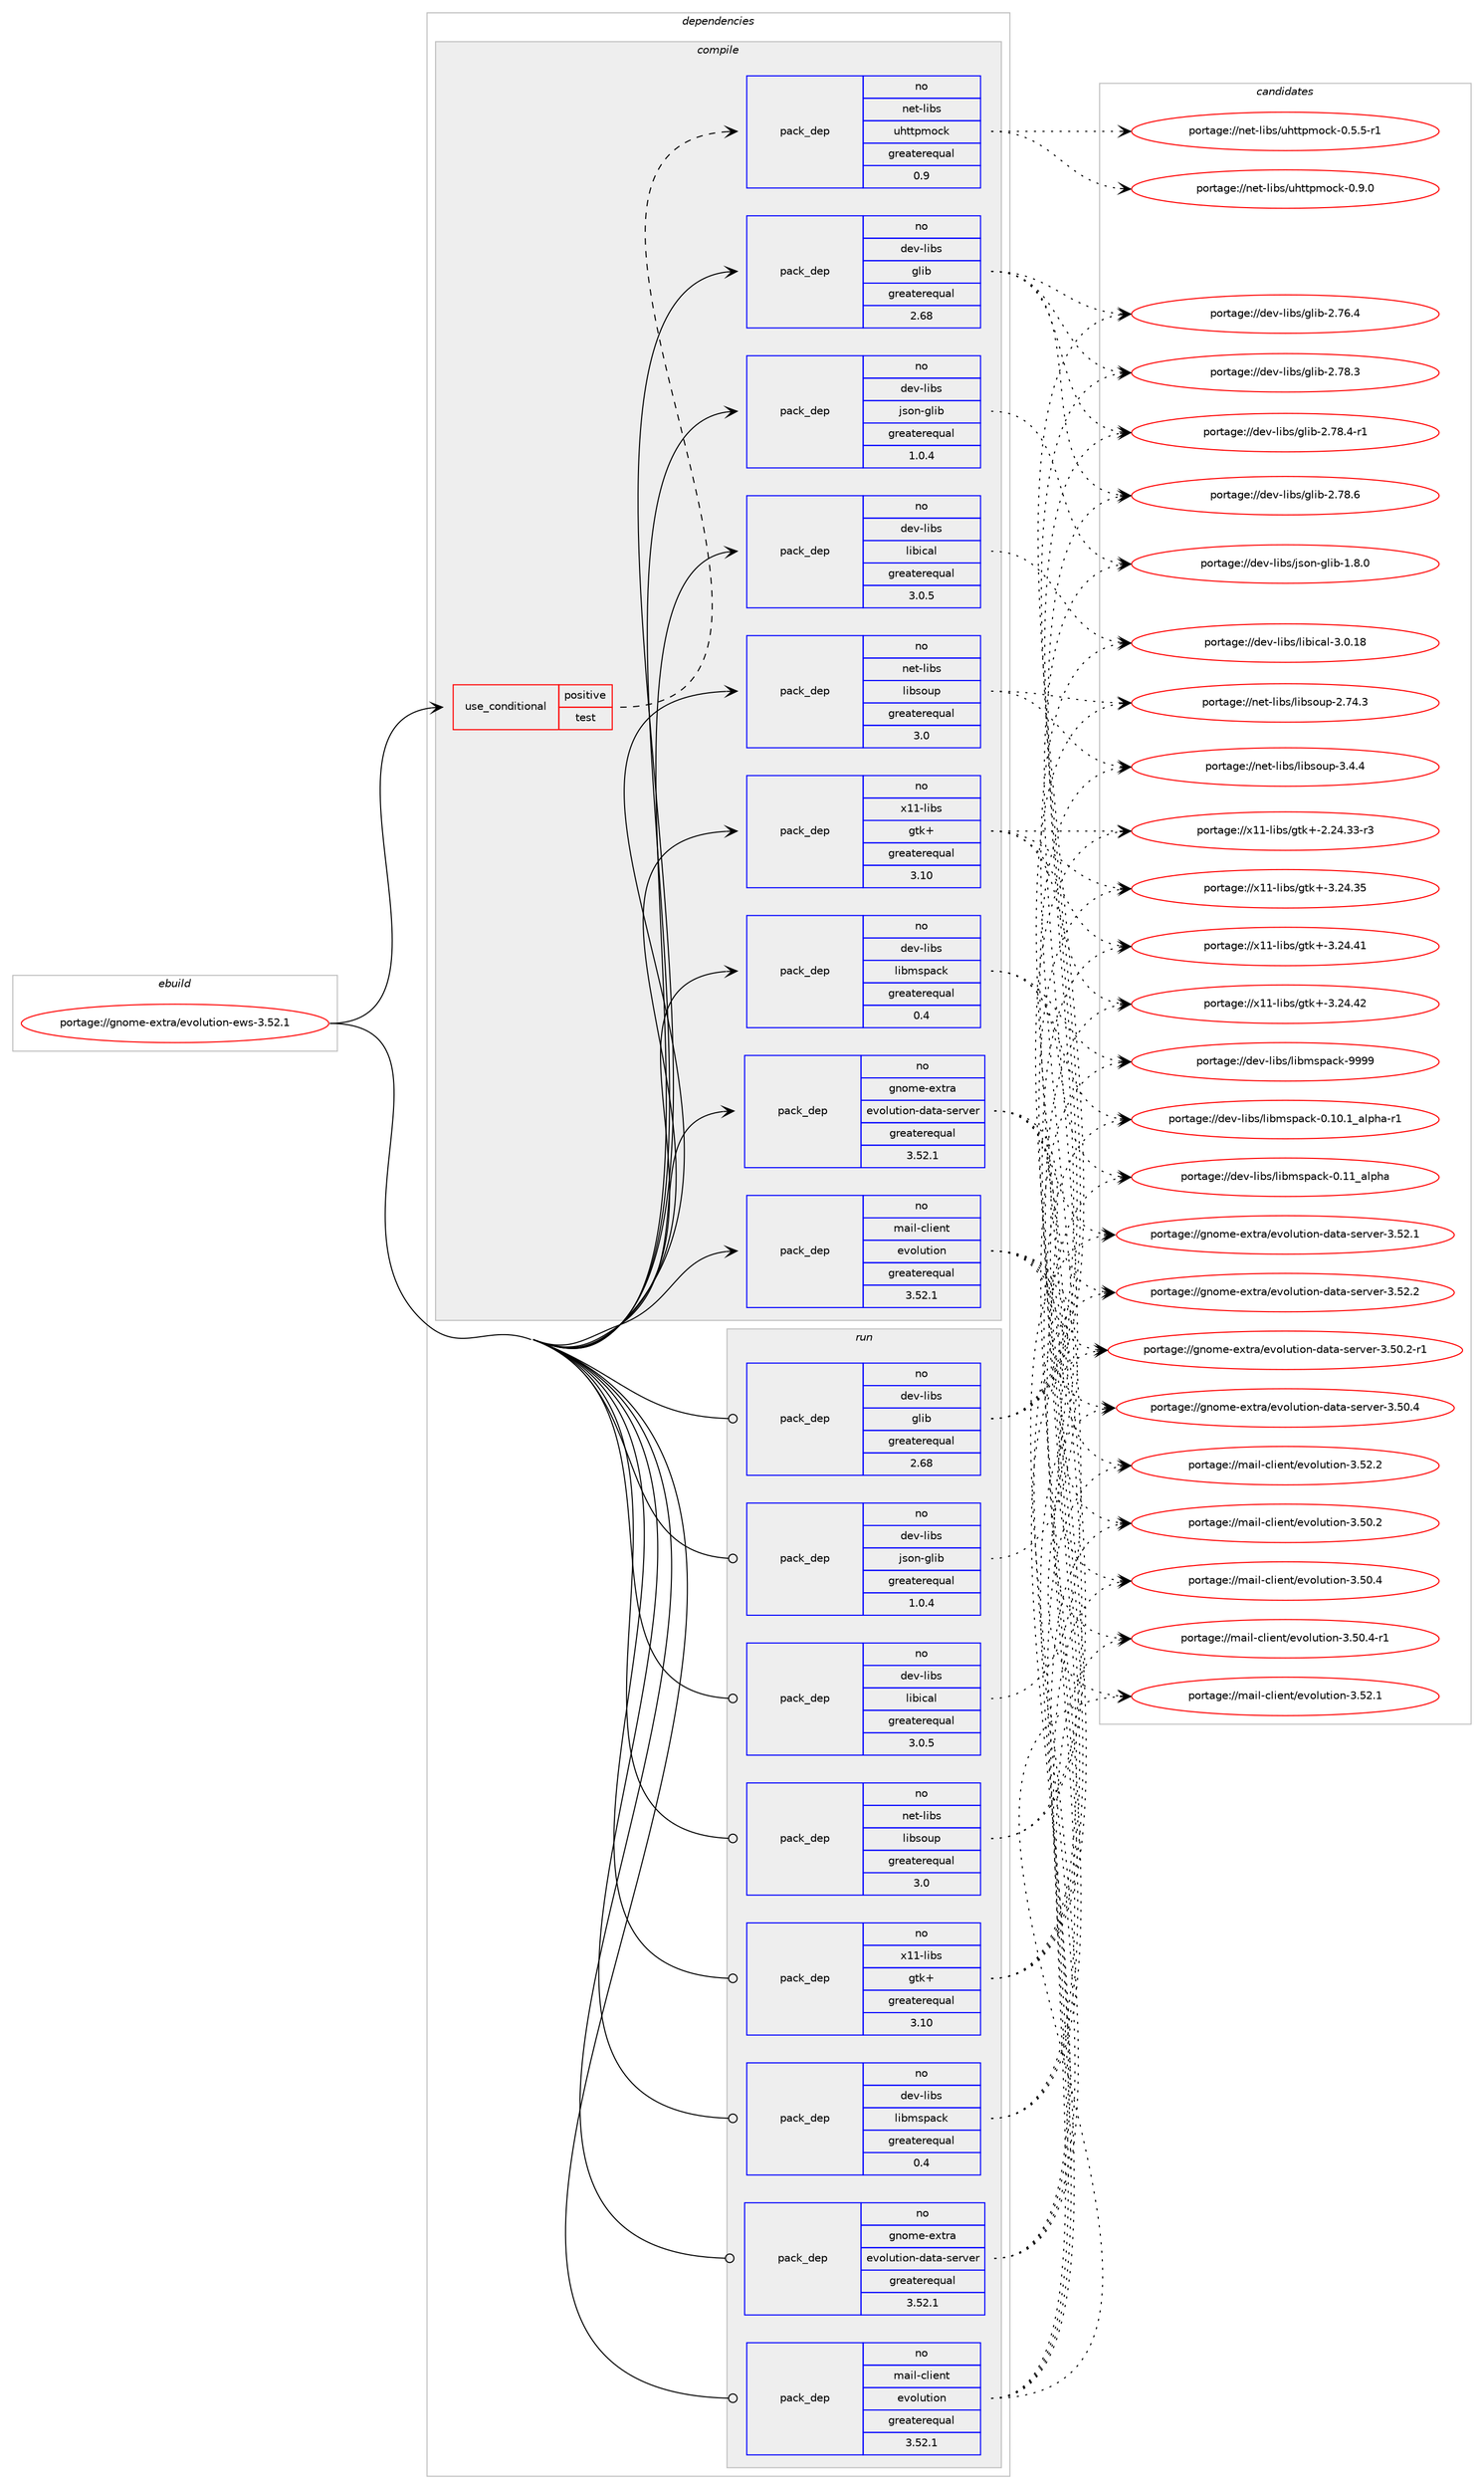 digraph prolog {

# *************
# Graph options
# *************

newrank=true;
concentrate=true;
compound=true;
graph [rankdir=LR,fontname=Helvetica,fontsize=10,ranksep=1.5];#, ranksep=2.5, nodesep=0.2];
edge  [arrowhead=vee];
node  [fontname=Helvetica,fontsize=10];

# **********
# The ebuild
# **********

subgraph cluster_leftcol {
color=gray;
rank=same;
label=<<i>ebuild</i>>;
id [label="portage://gnome-extra/evolution-ews-3.52.1", color=red, width=4, href="../gnome-extra/evolution-ews-3.52.1.svg"];
}

# ****************
# The dependencies
# ****************

subgraph cluster_midcol {
color=gray;
label=<<i>dependencies</i>>;
subgraph cluster_compile {
fillcolor="#eeeeee";
style=filled;
label=<<i>compile</i>>;
subgraph cond64222 {
dependency119492 [label=<<TABLE BORDER="0" CELLBORDER="1" CELLSPACING="0" CELLPADDING="4"><TR><TD ROWSPAN="3" CELLPADDING="10">use_conditional</TD></TR><TR><TD>positive</TD></TR><TR><TD>test</TD></TR></TABLE>>, shape=none, color=red];
subgraph pack53751 {
dependency119493 [label=<<TABLE BORDER="0" CELLBORDER="1" CELLSPACING="0" CELLPADDING="4" WIDTH="220"><TR><TD ROWSPAN="6" CELLPADDING="30">pack_dep</TD></TR><TR><TD WIDTH="110">no</TD></TR><TR><TD>net-libs</TD></TR><TR><TD>uhttpmock</TD></TR><TR><TD>greaterequal</TD></TR><TR><TD>0.9</TD></TR></TABLE>>, shape=none, color=blue];
}
dependency119492:e -> dependency119493:w [weight=20,style="dashed",arrowhead="vee"];
}
id:e -> dependency119492:w [weight=20,style="solid",arrowhead="vee"];
# *** BEGIN UNKNOWN DEPENDENCY TYPE (TODO) ***
# id -> package_dependency(portage://gnome-extra/evolution-ews-3.52.1,install,no,dev-db,sqlite,none,[,,],[slot(3)],[])
# *** END UNKNOWN DEPENDENCY TYPE (TODO) ***

subgraph pack53752 {
dependency119494 [label=<<TABLE BORDER="0" CELLBORDER="1" CELLSPACING="0" CELLPADDING="4" WIDTH="220"><TR><TD ROWSPAN="6" CELLPADDING="30">pack_dep</TD></TR><TR><TD WIDTH="110">no</TD></TR><TR><TD>dev-libs</TD></TR><TR><TD>glib</TD></TR><TR><TD>greaterequal</TD></TR><TR><TD>2.68</TD></TR></TABLE>>, shape=none, color=blue];
}
id:e -> dependency119494:w [weight=20,style="solid",arrowhead="vee"];
subgraph pack53753 {
dependency119495 [label=<<TABLE BORDER="0" CELLBORDER="1" CELLSPACING="0" CELLPADDING="4" WIDTH="220"><TR><TD ROWSPAN="6" CELLPADDING="30">pack_dep</TD></TR><TR><TD WIDTH="110">no</TD></TR><TR><TD>dev-libs</TD></TR><TR><TD>json-glib</TD></TR><TR><TD>greaterequal</TD></TR><TR><TD>1.0.4</TD></TR></TABLE>>, shape=none, color=blue];
}
id:e -> dependency119495:w [weight=20,style="solid",arrowhead="vee"];
subgraph pack53754 {
dependency119496 [label=<<TABLE BORDER="0" CELLBORDER="1" CELLSPACING="0" CELLPADDING="4" WIDTH="220"><TR><TD ROWSPAN="6" CELLPADDING="30">pack_dep</TD></TR><TR><TD WIDTH="110">no</TD></TR><TR><TD>dev-libs</TD></TR><TR><TD>libical</TD></TR><TR><TD>greaterequal</TD></TR><TR><TD>3.0.5</TD></TR></TABLE>>, shape=none, color=blue];
}
id:e -> dependency119496:w [weight=20,style="solid",arrowhead="vee"];
subgraph pack53755 {
dependency119497 [label=<<TABLE BORDER="0" CELLBORDER="1" CELLSPACING="0" CELLPADDING="4" WIDTH="220"><TR><TD ROWSPAN="6" CELLPADDING="30">pack_dep</TD></TR><TR><TD WIDTH="110">no</TD></TR><TR><TD>dev-libs</TD></TR><TR><TD>libmspack</TD></TR><TR><TD>greaterequal</TD></TR><TR><TD>0.4</TD></TR></TABLE>>, shape=none, color=blue];
}
id:e -> dependency119497:w [weight=20,style="solid",arrowhead="vee"];
# *** BEGIN UNKNOWN DEPENDENCY TYPE (TODO) ***
# id -> package_dependency(portage://gnome-extra/evolution-ews-3.52.1,install,no,dev-libs,libxml2,none,[,,],[slot(2)],[])
# *** END UNKNOWN DEPENDENCY TYPE (TODO) ***

subgraph pack53756 {
dependency119498 [label=<<TABLE BORDER="0" CELLBORDER="1" CELLSPACING="0" CELLPADDING="4" WIDTH="220"><TR><TD ROWSPAN="6" CELLPADDING="30">pack_dep</TD></TR><TR><TD WIDTH="110">no</TD></TR><TR><TD>gnome-extra</TD></TR><TR><TD>evolution-data-server</TD></TR><TR><TD>greaterequal</TD></TR><TR><TD>3.52.1</TD></TR></TABLE>>, shape=none, color=blue];
}
id:e -> dependency119498:w [weight=20,style="solid",arrowhead="vee"];
subgraph pack53757 {
dependency119499 [label=<<TABLE BORDER="0" CELLBORDER="1" CELLSPACING="0" CELLPADDING="4" WIDTH="220"><TR><TD ROWSPAN="6" CELLPADDING="30">pack_dep</TD></TR><TR><TD WIDTH="110">no</TD></TR><TR><TD>mail-client</TD></TR><TR><TD>evolution</TD></TR><TR><TD>greaterequal</TD></TR><TR><TD>3.52.1</TD></TR></TABLE>>, shape=none, color=blue];
}
id:e -> dependency119499:w [weight=20,style="solid",arrowhead="vee"];
subgraph pack53758 {
dependency119500 [label=<<TABLE BORDER="0" CELLBORDER="1" CELLSPACING="0" CELLPADDING="4" WIDTH="220"><TR><TD ROWSPAN="6" CELLPADDING="30">pack_dep</TD></TR><TR><TD WIDTH="110">no</TD></TR><TR><TD>net-libs</TD></TR><TR><TD>libsoup</TD></TR><TR><TD>greaterequal</TD></TR><TR><TD>3.0</TD></TR></TABLE>>, shape=none, color=blue];
}
id:e -> dependency119500:w [weight=20,style="solid",arrowhead="vee"];
subgraph pack53759 {
dependency119501 [label=<<TABLE BORDER="0" CELLBORDER="1" CELLSPACING="0" CELLPADDING="4" WIDTH="220"><TR><TD ROWSPAN="6" CELLPADDING="30">pack_dep</TD></TR><TR><TD WIDTH="110">no</TD></TR><TR><TD>x11-libs</TD></TR><TR><TD>gtk+</TD></TR><TR><TD>greaterequal</TD></TR><TR><TD>3.10</TD></TR></TABLE>>, shape=none, color=blue];
}
id:e -> dependency119501:w [weight=20,style="solid",arrowhead="vee"];
}
subgraph cluster_compileandrun {
fillcolor="#eeeeee";
style=filled;
label=<<i>compile and run</i>>;
}
subgraph cluster_run {
fillcolor="#eeeeee";
style=filled;
label=<<i>run</i>>;
# *** BEGIN UNKNOWN DEPENDENCY TYPE (TODO) ***
# id -> package_dependency(portage://gnome-extra/evolution-ews-3.52.1,run,no,dev-db,sqlite,none,[,,],[slot(3)],[])
# *** END UNKNOWN DEPENDENCY TYPE (TODO) ***

subgraph pack53760 {
dependency119502 [label=<<TABLE BORDER="0" CELLBORDER="1" CELLSPACING="0" CELLPADDING="4" WIDTH="220"><TR><TD ROWSPAN="6" CELLPADDING="30">pack_dep</TD></TR><TR><TD WIDTH="110">no</TD></TR><TR><TD>dev-libs</TD></TR><TR><TD>glib</TD></TR><TR><TD>greaterequal</TD></TR><TR><TD>2.68</TD></TR></TABLE>>, shape=none, color=blue];
}
id:e -> dependency119502:w [weight=20,style="solid",arrowhead="odot"];
subgraph pack53761 {
dependency119503 [label=<<TABLE BORDER="0" CELLBORDER="1" CELLSPACING="0" CELLPADDING="4" WIDTH="220"><TR><TD ROWSPAN="6" CELLPADDING="30">pack_dep</TD></TR><TR><TD WIDTH="110">no</TD></TR><TR><TD>dev-libs</TD></TR><TR><TD>json-glib</TD></TR><TR><TD>greaterequal</TD></TR><TR><TD>1.0.4</TD></TR></TABLE>>, shape=none, color=blue];
}
id:e -> dependency119503:w [weight=20,style="solid",arrowhead="odot"];
subgraph pack53762 {
dependency119504 [label=<<TABLE BORDER="0" CELLBORDER="1" CELLSPACING="0" CELLPADDING="4" WIDTH="220"><TR><TD ROWSPAN="6" CELLPADDING="30">pack_dep</TD></TR><TR><TD WIDTH="110">no</TD></TR><TR><TD>dev-libs</TD></TR><TR><TD>libical</TD></TR><TR><TD>greaterequal</TD></TR><TR><TD>3.0.5</TD></TR></TABLE>>, shape=none, color=blue];
}
id:e -> dependency119504:w [weight=20,style="solid",arrowhead="odot"];
subgraph pack53763 {
dependency119505 [label=<<TABLE BORDER="0" CELLBORDER="1" CELLSPACING="0" CELLPADDING="4" WIDTH="220"><TR><TD ROWSPAN="6" CELLPADDING="30">pack_dep</TD></TR><TR><TD WIDTH="110">no</TD></TR><TR><TD>dev-libs</TD></TR><TR><TD>libmspack</TD></TR><TR><TD>greaterequal</TD></TR><TR><TD>0.4</TD></TR></TABLE>>, shape=none, color=blue];
}
id:e -> dependency119505:w [weight=20,style="solid",arrowhead="odot"];
# *** BEGIN UNKNOWN DEPENDENCY TYPE (TODO) ***
# id -> package_dependency(portage://gnome-extra/evolution-ews-3.52.1,run,no,dev-libs,libxml2,none,[,,],[slot(2)],[])
# *** END UNKNOWN DEPENDENCY TYPE (TODO) ***

subgraph pack53764 {
dependency119506 [label=<<TABLE BORDER="0" CELLBORDER="1" CELLSPACING="0" CELLPADDING="4" WIDTH="220"><TR><TD ROWSPAN="6" CELLPADDING="30">pack_dep</TD></TR><TR><TD WIDTH="110">no</TD></TR><TR><TD>gnome-extra</TD></TR><TR><TD>evolution-data-server</TD></TR><TR><TD>greaterequal</TD></TR><TR><TD>3.52.1</TD></TR></TABLE>>, shape=none, color=blue];
}
id:e -> dependency119506:w [weight=20,style="solid",arrowhead="odot"];
subgraph pack53765 {
dependency119507 [label=<<TABLE BORDER="0" CELLBORDER="1" CELLSPACING="0" CELLPADDING="4" WIDTH="220"><TR><TD ROWSPAN="6" CELLPADDING="30">pack_dep</TD></TR><TR><TD WIDTH="110">no</TD></TR><TR><TD>mail-client</TD></TR><TR><TD>evolution</TD></TR><TR><TD>greaterequal</TD></TR><TR><TD>3.52.1</TD></TR></TABLE>>, shape=none, color=blue];
}
id:e -> dependency119507:w [weight=20,style="solid",arrowhead="odot"];
subgraph pack53766 {
dependency119508 [label=<<TABLE BORDER="0" CELLBORDER="1" CELLSPACING="0" CELLPADDING="4" WIDTH="220"><TR><TD ROWSPAN="6" CELLPADDING="30">pack_dep</TD></TR><TR><TD WIDTH="110">no</TD></TR><TR><TD>net-libs</TD></TR><TR><TD>libsoup</TD></TR><TR><TD>greaterequal</TD></TR><TR><TD>3.0</TD></TR></TABLE>>, shape=none, color=blue];
}
id:e -> dependency119508:w [weight=20,style="solid",arrowhead="odot"];
subgraph pack53767 {
dependency119509 [label=<<TABLE BORDER="0" CELLBORDER="1" CELLSPACING="0" CELLPADDING="4" WIDTH="220"><TR><TD ROWSPAN="6" CELLPADDING="30">pack_dep</TD></TR><TR><TD WIDTH="110">no</TD></TR><TR><TD>x11-libs</TD></TR><TR><TD>gtk+</TD></TR><TR><TD>greaterequal</TD></TR><TR><TD>3.10</TD></TR></TABLE>>, shape=none, color=blue];
}
id:e -> dependency119509:w [weight=20,style="solid",arrowhead="odot"];
}
}

# **************
# The candidates
# **************

subgraph cluster_choices {
rank=same;
color=gray;
label=<<i>candidates</i>>;

subgraph choice53751 {
color=black;
nodesep=1;
choice110101116451081059811547117104116116112109111991074548465346534511449 [label="portage://net-libs/uhttpmock-0.5.5-r1", color=red, width=4,href="../net-libs/uhttpmock-0.5.5-r1.svg"];
choice11010111645108105981154711710411611611210911199107454846574648 [label="portage://net-libs/uhttpmock-0.9.0", color=red, width=4,href="../net-libs/uhttpmock-0.9.0.svg"];
dependency119493:e -> choice110101116451081059811547117104116116112109111991074548465346534511449:w [style=dotted,weight="100"];
dependency119493:e -> choice11010111645108105981154711710411611611210911199107454846574648:w [style=dotted,weight="100"];
}
subgraph choice53752 {
color=black;
nodesep=1;
choice1001011184510810598115471031081059845504655544652 [label="portage://dev-libs/glib-2.76.4", color=red, width=4,href="../dev-libs/glib-2.76.4.svg"];
choice1001011184510810598115471031081059845504655564651 [label="portage://dev-libs/glib-2.78.3", color=red, width=4,href="../dev-libs/glib-2.78.3.svg"];
choice10010111845108105981154710310810598455046555646524511449 [label="portage://dev-libs/glib-2.78.4-r1", color=red, width=4,href="../dev-libs/glib-2.78.4-r1.svg"];
choice1001011184510810598115471031081059845504655564654 [label="portage://dev-libs/glib-2.78.6", color=red, width=4,href="../dev-libs/glib-2.78.6.svg"];
dependency119494:e -> choice1001011184510810598115471031081059845504655544652:w [style=dotted,weight="100"];
dependency119494:e -> choice1001011184510810598115471031081059845504655564651:w [style=dotted,weight="100"];
dependency119494:e -> choice10010111845108105981154710310810598455046555646524511449:w [style=dotted,weight="100"];
dependency119494:e -> choice1001011184510810598115471031081059845504655564654:w [style=dotted,weight="100"];
}
subgraph choice53753 {
color=black;
nodesep=1;
choice1001011184510810598115471061151111104510310810598454946564648 [label="portage://dev-libs/json-glib-1.8.0", color=red, width=4,href="../dev-libs/json-glib-1.8.0.svg"];
dependency119495:e -> choice1001011184510810598115471061151111104510310810598454946564648:w [style=dotted,weight="100"];
}
subgraph choice53754 {
color=black;
nodesep=1;
choice10010111845108105981154710810598105999710845514648464956 [label="portage://dev-libs/libical-3.0.18", color=red, width=4,href="../dev-libs/libical-3.0.18.svg"];
dependency119496:e -> choice10010111845108105981154710810598105999710845514648464956:w [style=dotted,weight="100"];
}
subgraph choice53755 {
color=black;
nodesep=1;
choice100101118451081059811547108105981091151129799107454846494846499597108112104974511449 [label="portage://dev-libs/libmspack-0.10.1_alpha-r1", color=red, width=4,href="../dev-libs/libmspack-0.10.1_alpha-r1.svg"];
choice1001011184510810598115471081059810911511297991074548464949959710811210497 [label="portage://dev-libs/libmspack-0.11_alpha", color=red, width=4,href="../dev-libs/libmspack-0.11_alpha.svg"];
choice1001011184510810598115471081059810911511297991074557575757 [label="portage://dev-libs/libmspack-9999", color=red, width=4,href="../dev-libs/libmspack-9999.svg"];
dependency119497:e -> choice100101118451081059811547108105981091151129799107454846494846499597108112104974511449:w [style=dotted,weight="100"];
dependency119497:e -> choice1001011184510810598115471081059810911511297991074548464949959710811210497:w [style=dotted,weight="100"];
dependency119497:e -> choice1001011184510810598115471081059810911511297991074557575757:w [style=dotted,weight="100"];
}
subgraph choice53756 {
color=black;
nodesep=1;
choice10311011110910145101120116114974710111811110811711610511111045100971169745115101114118101114455146534846504511449 [label="portage://gnome-extra/evolution-data-server-3.50.2-r1", color=red, width=4,href="../gnome-extra/evolution-data-server-3.50.2-r1.svg"];
choice1031101111091014510112011611497471011181111081171161051111104510097116974511510111411810111445514653484652 [label="portage://gnome-extra/evolution-data-server-3.50.4", color=red, width=4,href="../gnome-extra/evolution-data-server-3.50.4.svg"];
choice1031101111091014510112011611497471011181111081171161051111104510097116974511510111411810111445514653504649 [label="portage://gnome-extra/evolution-data-server-3.52.1", color=red, width=4,href="../gnome-extra/evolution-data-server-3.52.1.svg"];
choice1031101111091014510112011611497471011181111081171161051111104510097116974511510111411810111445514653504650 [label="portage://gnome-extra/evolution-data-server-3.52.2", color=red, width=4,href="../gnome-extra/evolution-data-server-3.52.2.svg"];
dependency119498:e -> choice10311011110910145101120116114974710111811110811711610511111045100971169745115101114118101114455146534846504511449:w [style=dotted,weight="100"];
dependency119498:e -> choice1031101111091014510112011611497471011181111081171161051111104510097116974511510111411810111445514653484652:w [style=dotted,weight="100"];
dependency119498:e -> choice1031101111091014510112011611497471011181111081171161051111104510097116974511510111411810111445514653504649:w [style=dotted,weight="100"];
dependency119498:e -> choice1031101111091014510112011611497471011181111081171161051111104510097116974511510111411810111445514653504650:w [style=dotted,weight="100"];
}
subgraph choice53757 {
color=black;
nodesep=1;
choice1099710510845991081051011101164710111811110811711610511111045514653484650 [label="portage://mail-client/evolution-3.50.2", color=red, width=4,href="../mail-client/evolution-3.50.2.svg"];
choice1099710510845991081051011101164710111811110811711610511111045514653484652 [label="portage://mail-client/evolution-3.50.4", color=red, width=4,href="../mail-client/evolution-3.50.4.svg"];
choice10997105108459910810510111011647101118111108117116105111110455146534846524511449 [label="portage://mail-client/evolution-3.50.4-r1", color=red, width=4,href="../mail-client/evolution-3.50.4-r1.svg"];
choice1099710510845991081051011101164710111811110811711610511111045514653504649 [label="portage://mail-client/evolution-3.52.1", color=red, width=4,href="../mail-client/evolution-3.52.1.svg"];
choice1099710510845991081051011101164710111811110811711610511111045514653504650 [label="portage://mail-client/evolution-3.52.2", color=red, width=4,href="../mail-client/evolution-3.52.2.svg"];
dependency119499:e -> choice1099710510845991081051011101164710111811110811711610511111045514653484650:w [style=dotted,weight="100"];
dependency119499:e -> choice1099710510845991081051011101164710111811110811711610511111045514653484652:w [style=dotted,weight="100"];
dependency119499:e -> choice10997105108459910810510111011647101118111108117116105111110455146534846524511449:w [style=dotted,weight="100"];
dependency119499:e -> choice1099710510845991081051011101164710111811110811711610511111045514653504649:w [style=dotted,weight="100"];
dependency119499:e -> choice1099710510845991081051011101164710111811110811711610511111045514653504650:w [style=dotted,weight="100"];
}
subgraph choice53758 {
color=black;
nodesep=1;
choice1101011164510810598115471081059811511111711245504655524651 [label="portage://net-libs/libsoup-2.74.3", color=red, width=4,href="../net-libs/libsoup-2.74.3.svg"];
choice11010111645108105981154710810598115111117112455146524652 [label="portage://net-libs/libsoup-3.4.4", color=red, width=4,href="../net-libs/libsoup-3.4.4.svg"];
dependency119500:e -> choice1101011164510810598115471081059811511111711245504655524651:w [style=dotted,weight="100"];
dependency119500:e -> choice11010111645108105981154710810598115111117112455146524652:w [style=dotted,weight="100"];
}
subgraph choice53759 {
color=black;
nodesep=1;
choice12049494510810598115471031161074345504650524651514511451 [label="portage://x11-libs/gtk+-2.24.33-r3", color=red, width=4,href="../x11-libs/gtk+-2.24.33-r3.svg"];
choice1204949451081059811547103116107434551465052465153 [label="portage://x11-libs/gtk+-3.24.35", color=red, width=4,href="../x11-libs/gtk+-3.24.35.svg"];
choice1204949451081059811547103116107434551465052465249 [label="portage://x11-libs/gtk+-3.24.41", color=red, width=4,href="../x11-libs/gtk+-3.24.41.svg"];
choice1204949451081059811547103116107434551465052465250 [label="portage://x11-libs/gtk+-3.24.42", color=red, width=4,href="../x11-libs/gtk+-3.24.42.svg"];
dependency119501:e -> choice12049494510810598115471031161074345504650524651514511451:w [style=dotted,weight="100"];
dependency119501:e -> choice1204949451081059811547103116107434551465052465153:w [style=dotted,weight="100"];
dependency119501:e -> choice1204949451081059811547103116107434551465052465249:w [style=dotted,weight="100"];
dependency119501:e -> choice1204949451081059811547103116107434551465052465250:w [style=dotted,weight="100"];
}
subgraph choice53760 {
color=black;
nodesep=1;
choice1001011184510810598115471031081059845504655544652 [label="portage://dev-libs/glib-2.76.4", color=red, width=4,href="../dev-libs/glib-2.76.4.svg"];
choice1001011184510810598115471031081059845504655564651 [label="portage://dev-libs/glib-2.78.3", color=red, width=4,href="../dev-libs/glib-2.78.3.svg"];
choice10010111845108105981154710310810598455046555646524511449 [label="portage://dev-libs/glib-2.78.4-r1", color=red, width=4,href="../dev-libs/glib-2.78.4-r1.svg"];
choice1001011184510810598115471031081059845504655564654 [label="portage://dev-libs/glib-2.78.6", color=red, width=4,href="../dev-libs/glib-2.78.6.svg"];
dependency119502:e -> choice1001011184510810598115471031081059845504655544652:w [style=dotted,weight="100"];
dependency119502:e -> choice1001011184510810598115471031081059845504655564651:w [style=dotted,weight="100"];
dependency119502:e -> choice10010111845108105981154710310810598455046555646524511449:w [style=dotted,weight="100"];
dependency119502:e -> choice1001011184510810598115471031081059845504655564654:w [style=dotted,weight="100"];
}
subgraph choice53761 {
color=black;
nodesep=1;
choice1001011184510810598115471061151111104510310810598454946564648 [label="portage://dev-libs/json-glib-1.8.0", color=red, width=4,href="../dev-libs/json-glib-1.8.0.svg"];
dependency119503:e -> choice1001011184510810598115471061151111104510310810598454946564648:w [style=dotted,weight="100"];
}
subgraph choice53762 {
color=black;
nodesep=1;
choice10010111845108105981154710810598105999710845514648464956 [label="portage://dev-libs/libical-3.0.18", color=red, width=4,href="../dev-libs/libical-3.0.18.svg"];
dependency119504:e -> choice10010111845108105981154710810598105999710845514648464956:w [style=dotted,weight="100"];
}
subgraph choice53763 {
color=black;
nodesep=1;
choice100101118451081059811547108105981091151129799107454846494846499597108112104974511449 [label="portage://dev-libs/libmspack-0.10.1_alpha-r1", color=red, width=4,href="../dev-libs/libmspack-0.10.1_alpha-r1.svg"];
choice1001011184510810598115471081059810911511297991074548464949959710811210497 [label="portage://dev-libs/libmspack-0.11_alpha", color=red, width=4,href="../dev-libs/libmspack-0.11_alpha.svg"];
choice1001011184510810598115471081059810911511297991074557575757 [label="portage://dev-libs/libmspack-9999", color=red, width=4,href="../dev-libs/libmspack-9999.svg"];
dependency119505:e -> choice100101118451081059811547108105981091151129799107454846494846499597108112104974511449:w [style=dotted,weight="100"];
dependency119505:e -> choice1001011184510810598115471081059810911511297991074548464949959710811210497:w [style=dotted,weight="100"];
dependency119505:e -> choice1001011184510810598115471081059810911511297991074557575757:w [style=dotted,weight="100"];
}
subgraph choice53764 {
color=black;
nodesep=1;
choice10311011110910145101120116114974710111811110811711610511111045100971169745115101114118101114455146534846504511449 [label="portage://gnome-extra/evolution-data-server-3.50.2-r1", color=red, width=4,href="../gnome-extra/evolution-data-server-3.50.2-r1.svg"];
choice1031101111091014510112011611497471011181111081171161051111104510097116974511510111411810111445514653484652 [label="portage://gnome-extra/evolution-data-server-3.50.4", color=red, width=4,href="../gnome-extra/evolution-data-server-3.50.4.svg"];
choice1031101111091014510112011611497471011181111081171161051111104510097116974511510111411810111445514653504649 [label="portage://gnome-extra/evolution-data-server-3.52.1", color=red, width=4,href="../gnome-extra/evolution-data-server-3.52.1.svg"];
choice1031101111091014510112011611497471011181111081171161051111104510097116974511510111411810111445514653504650 [label="portage://gnome-extra/evolution-data-server-3.52.2", color=red, width=4,href="../gnome-extra/evolution-data-server-3.52.2.svg"];
dependency119506:e -> choice10311011110910145101120116114974710111811110811711610511111045100971169745115101114118101114455146534846504511449:w [style=dotted,weight="100"];
dependency119506:e -> choice1031101111091014510112011611497471011181111081171161051111104510097116974511510111411810111445514653484652:w [style=dotted,weight="100"];
dependency119506:e -> choice1031101111091014510112011611497471011181111081171161051111104510097116974511510111411810111445514653504649:w [style=dotted,weight="100"];
dependency119506:e -> choice1031101111091014510112011611497471011181111081171161051111104510097116974511510111411810111445514653504650:w [style=dotted,weight="100"];
}
subgraph choice53765 {
color=black;
nodesep=1;
choice1099710510845991081051011101164710111811110811711610511111045514653484650 [label="portage://mail-client/evolution-3.50.2", color=red, width=4,href="../mail-client/evolution-3.50.2.svg"];
choice1099710510845991081051011101164710111811110811711610511111045514653484652 [label="portage://mail-client/evolution-3.50.4", color=red, width=4,href="../mail-client/evolution-3.50.4.svg"];
choice10997105108459910810510111011647101118111108117116105111110455146534846524511449 [label="portage://mail-client/evolution-3.50.4-r1", color=red, width=4,href="../mail-client/evolution-3.50.4-r1.svg"];
choice1099710510845991081051011101164710111811110811711610511111045514653504649 [label="portage://mail-client/evolution-3.52.1", color=red, width=4,href="../mail-client/evolution-3.52.1.svg"];
choice1099710510845991081051011101164710111811110811711610511111045514653504650 [label="portage://mail-client/evolution-3.52.2", color=red, width=4,href="../mail-client/evolution-3.52.2.svg"];
dependency119507:e -> choice1099710510845991081051011101164710111811110811711610511111045514653484650:w [style=dotted,weight="100"];
dependency119507:e -> choice1099710510845991081051011101164710111811110811711610511111045514653484652:w [style=dotted,weight="100"];
dependency119507:e -> choice10997105108459910810510111011647101118111108117116105111110455146534846524511449:w [style=dotted,weight="100"];
dependency119507:e -> choice1099710510845991081051011101164710111811110811711610511111045514653504649:w [style=dotted,weight="100"];
dependency119507:e -> choice1099710510845991081051011101164710111811110811711610511111045514653504650:w [style=dotted,weight="100"];
}
subgraph choice53766 {
color=black;
nodesep=1;
choice1101011164510810598115471081059811511111711245504655524651 [label="portage://net-libs/libsoup-2.74.3", color=red, width=4,href="../net-libs/libsoup-2.74.3.svg"];
choice11010111645108105981154710810598115111117112455146524652 [label="portage://net-libs/libsoup-3.4.4", color=red, width=4,href="../net-libs/libsoup-3.4.4.svg"];
dependency119508:e -> choice1101011164510810598115471081059811511111711245504655524651:w [style=dotted,weight="100"];
dependency119508:e -> choice11010111645108105981154710810598115111117112455146524652:w [style=dotted,weight="100"];
}
subgraph choice53767 {
color=black;
nodesep=1;
choice12049494510810598115471031161074345504650524651514511451 [label="portage://x11-libs/gtk+-2.24.33-r3", color=red, width=4,href="../x11-libs/gtk+-2.24.33-r3.svg"];
choice1204949451081059811547103116107434551465052465153 [label="portage://x11-libs/gtk+-3.24.35", color=red, width=4,href="../x11-libs/gtk+-3.24.35.svg"];
choice1204949451081059811547103116107434551465052465249 [label="portage://x11-libs/gtk+-3.24.41", color=red, width=4,href="../x11-libs/gtk+-3.24.41.svg"];
choice1204949451081059811547103116107434551465052465250 [label="portage://x11-libs/gtk+-3.24.42", color=red, width=4,href="../x11-libs/gtk+-3.24.42.svg"];
dependency119509:e -> choice12049494510810598115471031161074345504650524651514511451:w [style=dotted,weight="100"];
dependency119509:e -> choice1204949451081059811547103116107434551465052465153:w [style=dotted,weight="100"];
dependency119509:e -> choice1204949451081059811547103116107434551465052465249:w [style=dotted,weight="100"];
dependency119509:e -> choice1204949451081059811547103116107434551465052465250:w [style=dotted,weight="100"];
}
}

}
